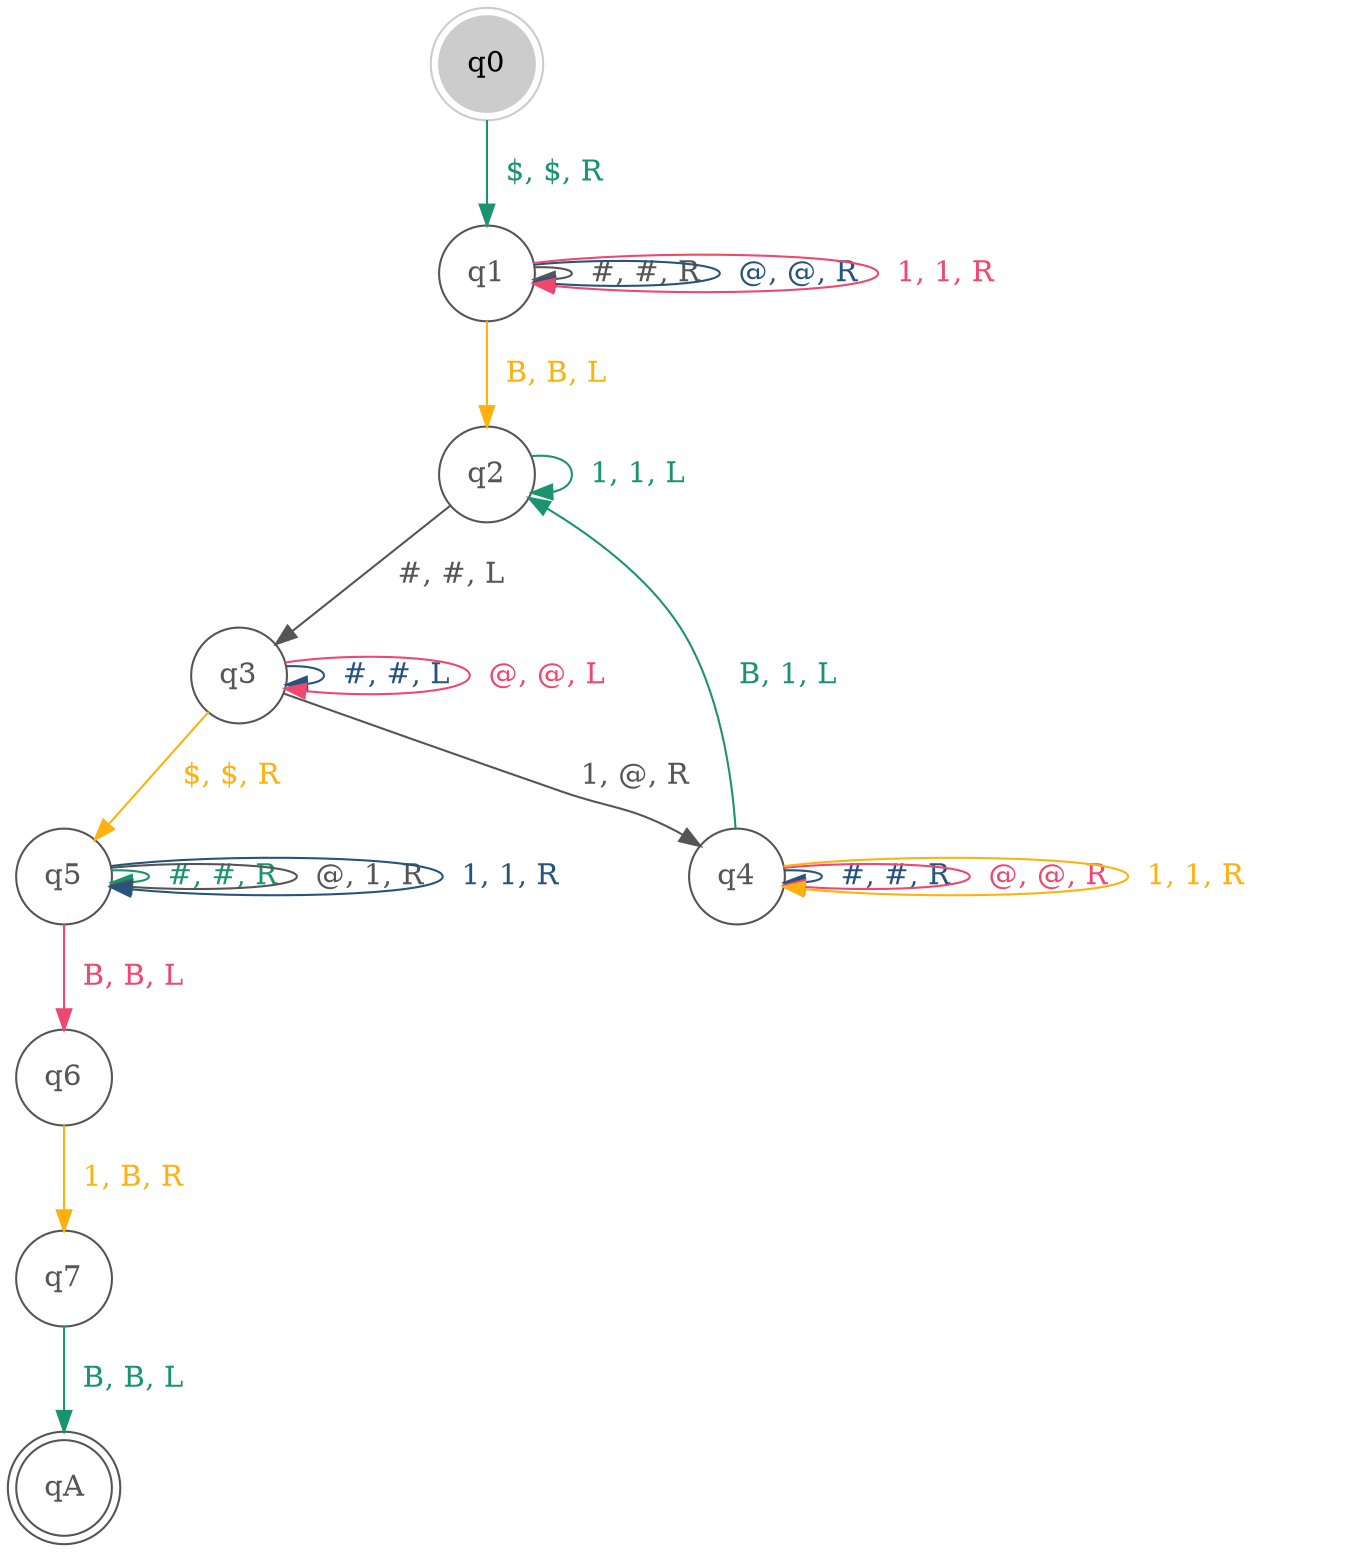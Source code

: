 digraph turing_machine {
  "q0" [shape=doublecircle,style=filled,color="#cccccc"]
  "qA" [shape=doublecircle,color="#555555",fontcolor="#555555"]
  node [shape=circle,color="#555555",fontcolor="#555555"];
  "q0" -> "q1" [ label = "  $, $, R  ", color="#1A936F", fontcolor="#1A936F"]
  "q1" -> "q1" [ label = "  #, #, R  ", color="#555555", fontcolor="#555555"]
  "q1" -> "q1" [ label = "  @, @, R  ", color="#26547C", fontcolor="#26547C"]
  "q1" -> "q1" [ label = "  1, 1, R  ", color="#EF476F", fontcolor="#EF476F"]
  "q1" -> "q2" [ label = "  B, B, L  ", color="#FFB20F", fontcolor="#FFB20F"]
  "q2" -> "q2" [ label = "  1, 1, L  ", color="#1A936F", fontcolor="#1A936F"]
  "q2" -> "q3" [ label = "  #, #, L  ", color="#555555", fontcolor="#555555"]
  "q3" -> "q3" [ label = "  #, #, L  ", color="#26547C", fontcolor="#26547C"]
  "q3" -> "q3" [ label = "  @, @, L  ", color="#EF476F", fontcolor="#EF476F"]
  "q3" -> "q5" [ label = "  $, $, R  ", color="#FFB20F", fontcolor="#FFB20F"]
  "q5" -> "q5" [ label = "  #, #, R  ", color="#1A936F", fontcolor="#1A936F"]
  "q5" -> "q5" [ label = "  @, 1, R  ", color="#555555", fontcolor="#555555"]
  "q5" -> "q5" [ label = "  1, 1, R  ", color="#26547C", fontcolor="#26547C"]
  "q5" -> "q6" [ label = "  B, B, L  ", color="#EF476F", fontcolor="#EF476F"]
  "q6" -> "q7" [ label = "  1, B, R  ", color="#FFB20F", fontcolor="#FFB20F"]
  "q7" -> "qA" [ label = "  B, B, L  ", color="#1A936F", fontcolor="#1A936F"]
  "q3" -> "q4" [ label = "  1, @, R  ", color="#555555", fontcolor="#555555"]
  "q4" -> "q4" [ label = "  #, #, R  ", color="#26547C", fontcolor="#26547C"]
  "q4" -> "q4" [ label = "  @, @, R  ", color="#EF476F", fontcolor="#EF476F"]
  "q4" -> "q4" [ label = "  1, 1, R  ", color="#FFB20F", fontcolor="#FFB20F"]
  "q4" -> "q2" [ label = "  B, 1, L  ", color="#1A936F", fontcolor="#1A936F"]
}

